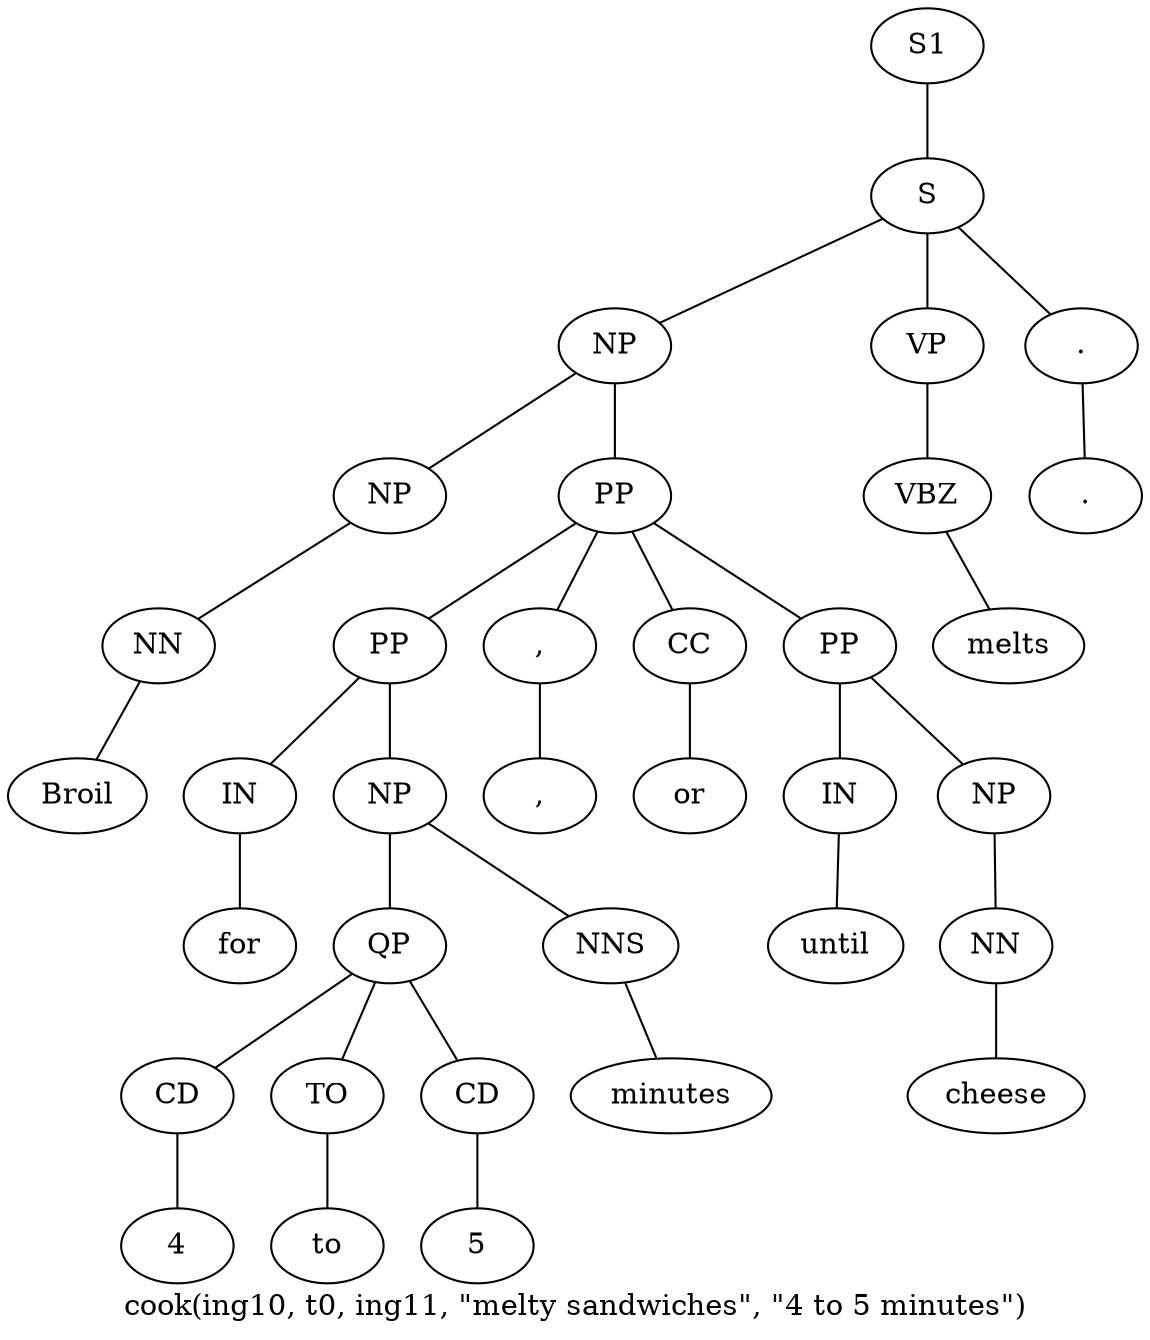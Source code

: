 graph SyntaxGraph {
	label = "cook(ing10, t0, ing11, \"melty sandwiches\", \"4 to 5 minutes\")";
	Node0 [label="S1"];
	Node1 [label="S"];
	Node2 [label="NP"];
	Node3 [label="NP"];
	Node4 [label="NN"];
	Node5 [label="Broil"];
	Node6 [label="PP"];
	Node7 [label="PP"];
	Node8 [label="IN"];
	Node9 [label="for"];
	Node10 [label="NP"];
	Node11 [label="QP"];
	Node12 [label="CD"];
	Node13 [label="4"];
	Node14 [label="TO"];
	Node15 [label="to"];
	Node16 [label="CD"];
	Node17 [label="5"];
	Node18 [label="NNS"];
	Node19 [label="minutes"];
	Node20 [label=","];
	Node21 [label=","];
	Node22 [label="CC"];
	Node23 [label="or"];
	Node24 [label="PP"];
	Node25 [label="IN"];
	Node26 [label="until"];
	Node27 [label="NP"];
	Node28 [label="NN"];
	Node29 [label="cheese"];
	Node30 [label="VP"];
	Node31 [label="VBZ"];
	Node32 [label="melts"];
	Node33 [label="."];
	Node34 [label="."];

	Node0 -- Node1;
	Node1 -- Node2;
	Node1 -- Node30;
	Node1 -- Node33;
	Node2 -- Node3;
	Node2 -- Node6;
	Node3 -- Node4;
	Node4 -- Node5;
	Node6 -- Node7;
	Node6 -- Node20;
	Node6 -- Node22;
	Node6 -- Node24;
	Node7 -- Node8;
	Node7 -- Node10;
	Node8 -- Node9;
	Node10 -- Node11;
	Node10 -- Node18;
	Node11 -- Node12;
	Node11 -- Node14;
	Node11 -- Node16;
	Node12 -- Node13;
	Node14 -- Node15;
	Node16 -- Node17;
	Node18 -- Node19;
	Node20 -- Node21;
	Node22 -- Node23;
	Node24 -- Node25;
	Node24 -- Node27;
	Node25 -- Node26;
	Node27 -- Node28;
	Node28 -- Node29;
	Node30 -- Node31;
	Node31 -- Node32;
	Node33 -- Node34;
}